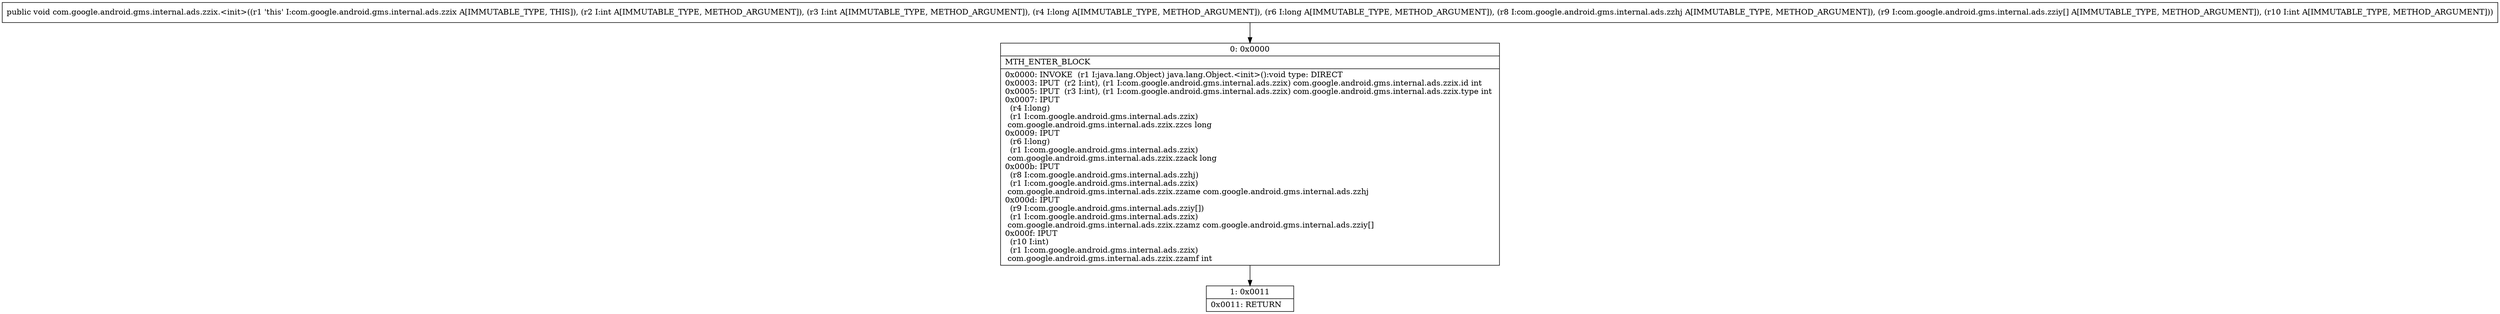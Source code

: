 digraph "CFG forcom.google.android.gms.internal.ads.zzix.\<init\>(IIJJLcom\/google\/android\/gms\/internal\/ads\/zzhj;[Lcom\/google\/android\/gms\/internal\/ads\/zziy;I)V" {
Node_0 [shape=record,label="{0\:\ 0x0000|MTH_ENTER_BLOCK\l|0x0000: INVOKE  (r1 I:java.lang.Object) java.lang.Object.\<init\>():void type: DIRECT \l0x0003: IPUT  (r2 I:int), (r1 I:com.google.android.gms.internal.ads.zzix) com.google.android.gms.internal.ads.zzix.id int \l0x0005: IPUT  (r3 I:int), (r1 I:com.google.android.gms.internal.ads.zzix) com.google.android.gms.internal.ads.zzix.type int \l0x0007: IPUT  \l  (r4 I:long)\l  (r1 I:com.google.android.gms.internal.ads.zzix)\l com.google.android.gms.internal.ads.zzix.zzcs long \l0x0009: IPUT  \l  (r6 I:long)\l  (r1 I:com.google.android.gms.internal.ads.zzix)\l com.google.android.gms.internal.ads.zzix.zzack long \l0x000b: IPUT  \l  (r8 I:com.google.android.gms.internal.ads.zzhj)\l  (r1 I:com.google.android.gms.internal.ads.zzix)\l com.google.android.gms.internal.ads.zzix.zzame com.google.android.gms.internal.ads.zzhj \l0x000d: IPUT  \l  (r9 I:com.google.android.gms.internal.ads.zziy[])\l  (r1 I:com.google.android.gms.internal.ads.zzix)\l com.google.android.gms.internal.ads.zzix.zzamz com.google.android.gms.internal.ads.zziy[] \l0x000f: IPUT  \l  (r10 I:int)\l  (r1 I:com.google.android.gms.internal.ads.zzix)\l com.google.android.gms.internal.ads.zzix.zzamf int \l}"];
Node_1 [shape=record,label="{1\:\ 0x0011|0x0011: RETURN   \l}"];
MethodNode[shape=record,label="{public void com.google.android.gms.internal.ads.zzix.\<init\>((r1 'this' I:com.google.android.gms.internal.ads.zzix A[IMMUTABLE_TYPE, THIS]), (r2 I:int A[IMMUTABLE_TYPE, METHOD_ARGUMENT]), (r3 I:int A[IMMUTABLE_TYPE, METHOD_ARGUMENT]), (r4 I:long A[IMMUTABLE_TYPE, METHOD_ARGUMENT]), (r6 I:long A[IMMUTABLE_TYPE, METHOD_ARGUMENT]), (r8 I:com.google.android.gms.internal.ads.zzhj A[IMMUTABLE_TYPE, METHOD_ARGUMENT]), (r9 I:com.google.android.gms.internal.ads.zziy[] A[IMMUTABLE_TYPE, METHOD_ARGUMENT]), (r10 I:int A[IMMUTABLE_TYPE, METHOD_ARGUMENT])) }"];
MethodNode -> Node_0;
Node_0 -> Node_1;
}

